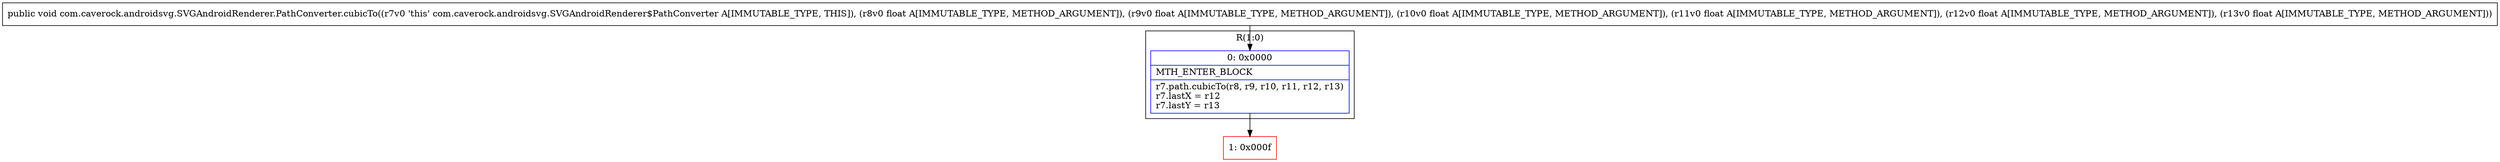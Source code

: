 digraph "CFG forcom.caverock.androidsvg.SVGAndroidRenderer.PathConverter.cubicTo(FFFFFF)V" {
subgraph cluster_Region_996300505 {
label = "R(1:0)";
node [shape=record,color=blue];
Node_0 [shape=record,label="{0\:\ 0x0000|MTH_ENTER_BLOCK\l|r7.path.cubicTo(r8, r9, r10, r11, r12, r13)\lr7.lastX = r12\lr7.lastY = r13\l}"];
}
Node_1 [shape=record,color=red,label="{1\:\ 0x000f}"];
MethodNode[shape=record,label="{public void com.caverock.androidsvg.SVGAndroidRenderer.PathConverter.cubicTo((r7v0 'this' com.caverock.androidsvg.SVGAndroidRenderer$PathConverter A[IMMUTABLE_TYPE, THIS]), (r8v0 float A[IMMUTABLE_TYPE, METHOD_ARGUMENT]), (r9v0 float A[IMMUTABLE_TYPE, METHOD_ARGUMENT]), (r10v0 float A[IMMUTABLE_TYPE, METHOD_ARGUMENT]), (r11v0 float A[IMMUTABLE_TYPE, METHOD_ARGUMENT]), (r12v0 float A[IMMUTABLE_TYPE, METHOD_ARGUMENT]), (r13v0 float A[IMMUTABLE_TYPE, METHOD_ARGUMENT])) }"];
MethodNode -> Node_0;
Node_0 -> Node_1;
}

